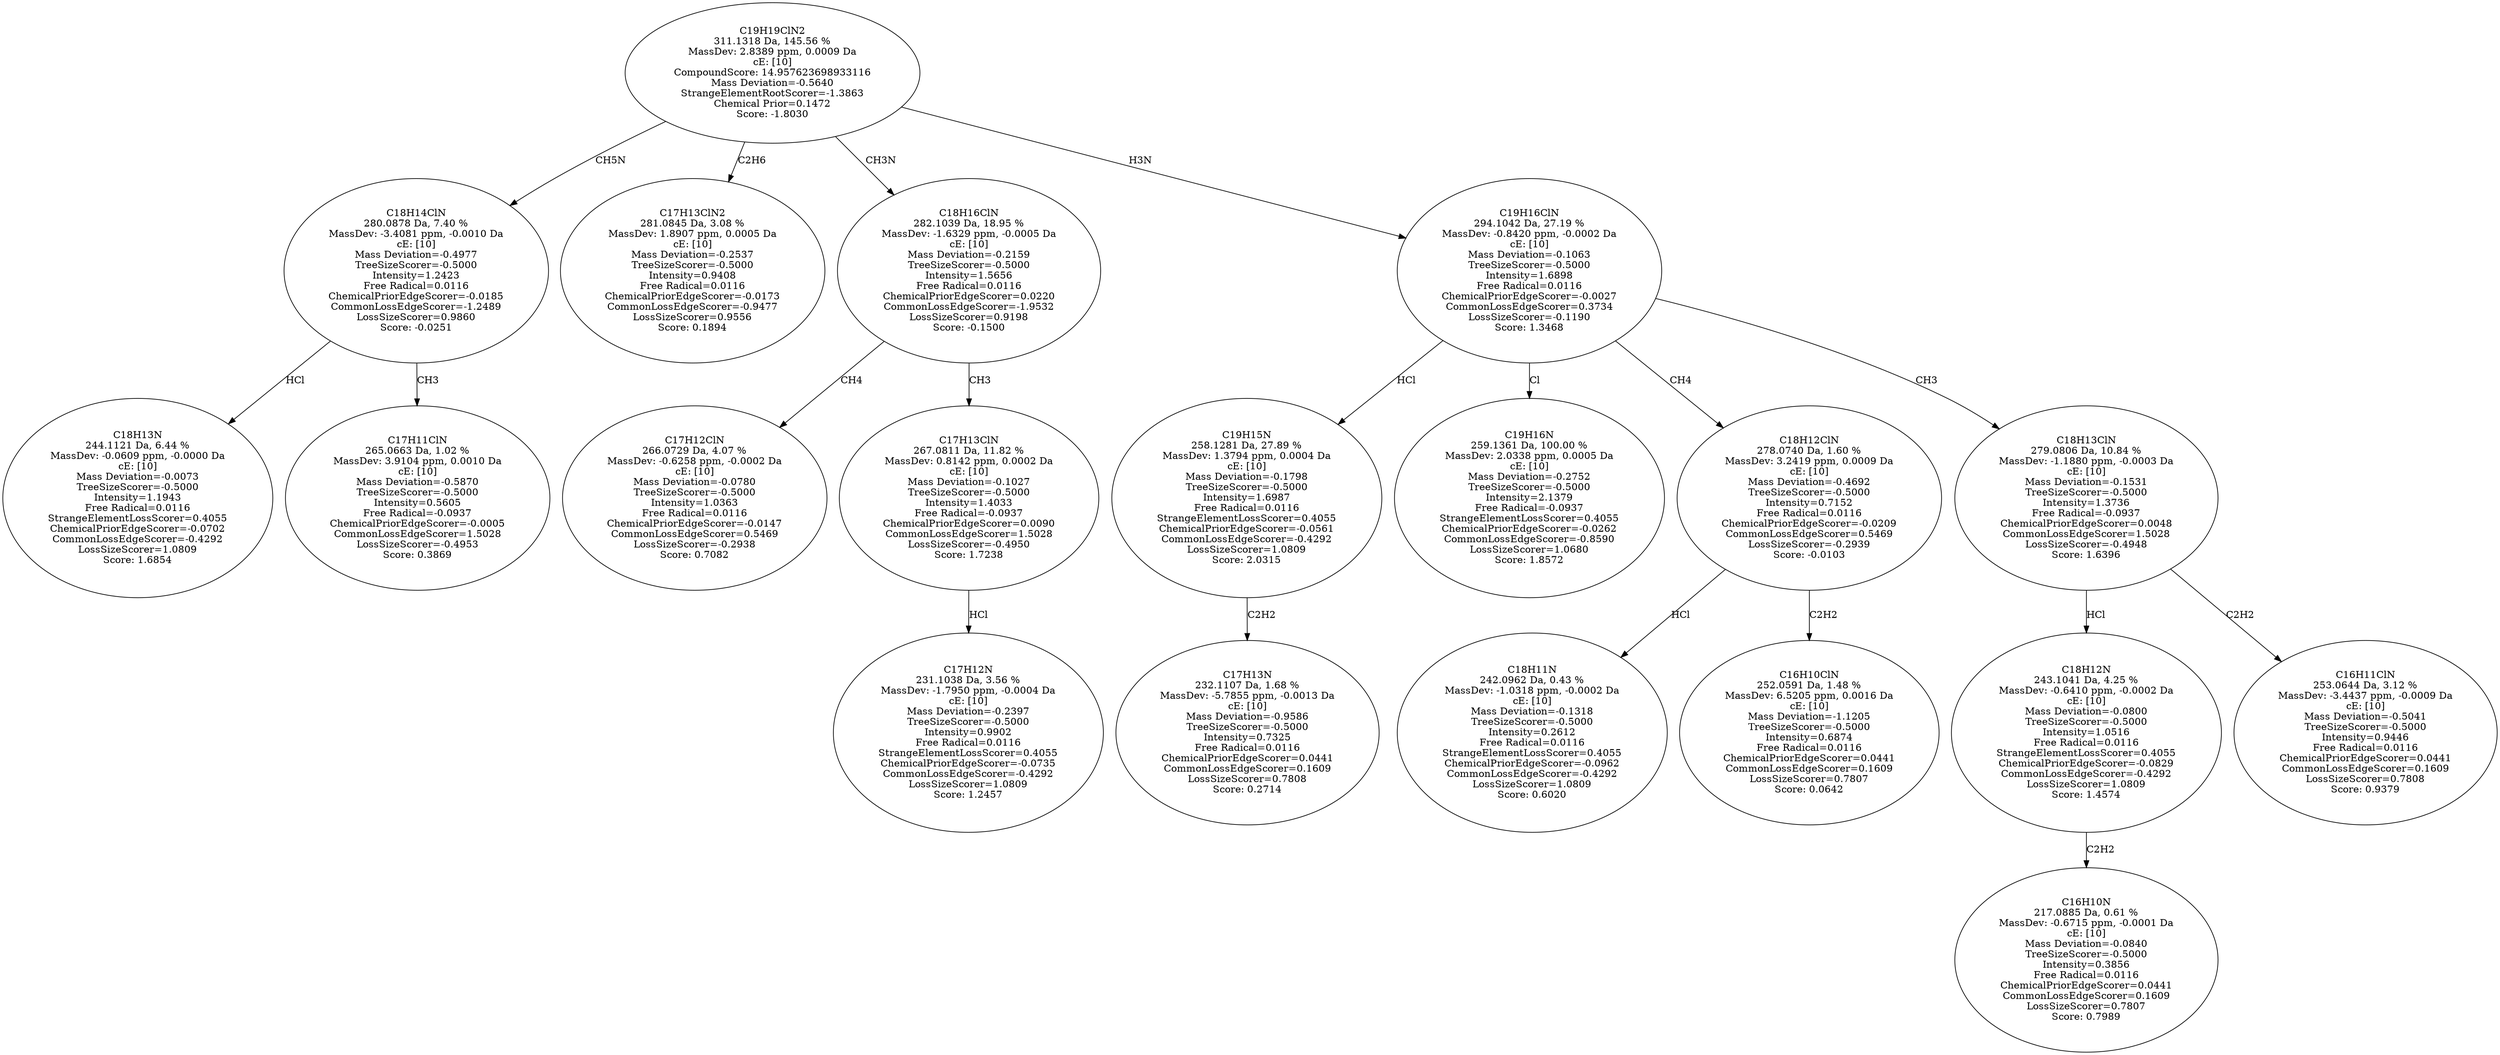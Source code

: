 strict digraph {
v1 [label="C18H13N\n244.1121 Da, 6.44 %\nMassDev: -0.0609 ppm, -0.0000 Da\ncE: [10]\nMass Deviation=-0.0073\nTreeSizeScorer=-0.5000\nIntensity=1.1943\nFree Radical=0.0116\nStrangeElementLossScorer=0.4055\nChemicalPriorEdgeScorer=-0.0702\nCommonLossEdgeScorer=-0.4292\nLossSizeScorer=1.0809\nScore: 1.6854"];
v2 [label="C17H11ClN\n265.0663 Da, 1.02 %\nMassDev: 3.9104 ppm, 0.0010 Da\ncE: [10]\nMass Deviation=-0.5870\nTreeSizeScorer=-0.5000\nIntensity=0.5605\nFree Radical=-0.0937\nChemicalPriorEdgeScorer=-0.0005\nCommonLossEdgeScorer=1.5028\nLossSizeScorer=-0.4953\nScore: 0.3869"];
v3 [label="C18H14ClN\n280.0878 Da, 7.40 %\nMassDev: -3.4081 ppm, -0.0010 Da\ncE: [10]\nMass Deviation=-0.4977\nTreeSizeScorer=-0.5000\nIntensity=1.2423\nFree Radical=0.0116\nChemicalPriorEdgeScorer=-0.0185\nCommonLossEdgeScorer=-1.2489\nLossSizeScorer=0.9860\nScore: -0.0251"];
v4 [label="C17H13ClN2\n281.0845 Da, 3.08 %\nMassDev: 1.8907 ppm, 0.0005 Da\ncE: [10]\nMass Deviation=-0.2537\nTreeSizeScorer=-0.5000\nIntensity=0.9408\nFree Radical=0.0116\nChemicalPriorEdgeScorer=-0.0173\nCommonLossEdgeScorer=-0.9477\nLossSizeScorer=0.9556\nScore: 0.1894"];
v5 [label="C17H12ClN\n266.0729 Da, 4.07 %\nMassDev: -0.6258 ppm, -0.0002 Da\ncE: [10]\nMass Deviation=-0.0780\nTreeSizeScorer=-0.5000\nIntensity=1.0363\nFree Radical=0.0116\nChemicalPriorEdgeScorer=-0.0147\nCommonLossEdgeScorer=0.5469\nLossSizeScorer=-0.2938\nScore: 0.7082"];
v6 [label="C17H12N\n231.1038 Da, 3.56 %\nMassDev: -1.7950 ppm, -0.0004 Da\ncE: [10]\nMass Deviation=-0.2397\nTreeSizeScorer=-0.5000\nIntensity=0.9902\nFree Radical=0.0116\nStrangeElementLossScorer=0.4055\nChemicalPriorEdgeScorer=-0.0735\nCommonLossEdgeScorer=-0.4292\nLossSizeScorer=1.0809\nScore: 1.2457"];
v7 [label="C17H13ClN\n267.0811 Da, 11.82 %\nMassDev: 0.8142 ppm, 0.0002 Da\ncE: [10]\nMass Deviation=-0.1027\nTreeSizeScorer=-0.5000\nIntensity=1.4033\nFree Radical=-0.0937\nChemicalPriorEdgeScorer=0.0090\nCommonLossEdgeScorer=1.5028\nLossSizeScorer=-0.4950\nScore: 1.7238"];
v8 [label="C18H16ClN\n282.1039 Da, 18.95 %\nMassDev: -1.6329 ppm, -0.0005 Da\ncE: [10]\nMass Deviation=-0.2159\nTreeSizeScorer=-0.5000\nIntensity=1.5656\nFree Radical=0.0116\nChemicalPriorEdgeScorer=0.0220\nCommonLossEdgeScorer=-1.9532\nLossSizeScorer=0.9198\nScore: -0.1500"];
v9 [label="C17H13N\n232.1107 Da, 1.68 %\nMassDev: -5.7855 ppm, -0.0013 Da\ncE: [10]\nMass Deviation=-0.9586\nTreeSizeScorer=-0.5000\nIntensity=0.7325\nFree Radical=0.0116\nChemicalPriorEdgeScorer=0.0441\nCommonLossEdgeScorer=0.1609\nLossSizeScorer=0.7808\nScore: 0.2714"];
v10 [label="C19H15N\n258.1281 Da, 27.89 %\nMassDev: 1.3794 ppm, 0.0004 Da\ncE: [10]\nMass Deviation=-0.1798\nTreeSizeScorer=-0.5000\nIntensity=1.6987\nFree Radical=0.0116\nStrangeElementLossScorer=0.4055\nChemicalPriorEdgeScorer=-0.0561\nCommonLossEdgeScorer=-0.4292\nLossSizeScorer=1.0809\nScore: 2.0315"];
v11 [label="C19H16N\n259.1361 Da, 100.00 %\nMassDev: 2.0338 ppm, 0.0005 Da\ncE: [10]\nMass Deviation=-0.2752\nTreeSizeScorer=-0.5000\nIntensity=2.1379\nFree Radical=-0.0937\nStrangeElementLossScorer=0.4055\nChemicalPriorEdgeScorer=-0.0262\nCommonLossEdgeScorer=-0.8590\nLossSizeScorer=1.0680\nScore: 1.8572"];
v12 [label="C18H11N\n242.0962 Da, 0.43 %\nMassDev: -1.0318 ppm, -0.0002 Da\ncE: [10]\nMass Deviation=-0.1318\nTreeSizeScorer=-0.5000\nIntensity=0.2612\nFree Radical=0.0116\nStrangeElementLossScorer=0.4055\nChemicalPriorEdgeScorer=-0.0962\nCommonLossEdgeScorer=-0.4292\nLossSizeScorer=1.0809\nScore: 0.6020"];
v13 [label="C16H10ClN\n252.0591 Da, 1.48 %\nMassDev: 6.5205 ppm, 0.0016 Da\ncE: [10]\nMass Deviation=-1.1205\nTreeSizeScorer=-0.5000\nIntensity=0.6874\nFree Radical=0.0116\nChemicalPriorEdgeScorer=0.0441\nCommonLossEdgeScorer=0.1609\nLossSizeScorer=0.7807\nScore: 0.0642"];
v14 [label="C18H12ClN\n278.0740 Da, 1.60 %\nMassDev: 3.2419 ppm, 0.0009 Da\ncE: [10]\nMass Deviation=-0.4692\nTreeSizeScorer=-0.5000\nIntensity=0.7152\nFree Radical=0.0116\nChemicalPriorEdgeScorer=-0.0209\nCommonLossEdgeScorer=0.5469\nLossSizeScorer=-0.2939\nScore: -0.0103"];
v15 [label="C16H10N\n217.0885 Da, 0.61 %\nMassDev: -0.6715 ppm, -0.0001 Da\ncE: [10]\nMass Deviation=-0.0840\nTreeSizeScorer=-0.5000\nIntensity=0.3856\nFree Radical=0.0116\nChemicalPriorEdgeScorer=0.0441\nCommonLossEdgeScorer=0.1609\nLossSizeScorer=0.7807\nScore: 0.7989"];
v16 [label="C18H12N\n243.1041 Da, 4.25 %\nMassDev: -0.6410 ppm, -0.0002 Da\ncE: [10]\nMass Deviation=-0.0800\nTreeSizeScorer=-0.5000\nIntensity=1.0516\nFree Radical=0.0116\nStrangeElementLossScorer=0.4055\nChemicalPriorEdgeScorer=-0.0829\nCommonLossEdgeScorer=-0.4292\nLossSizeScorer=1.0809\nScore: 1.4574"];
v17 [label="C16H11ClN\n253.0644 Da, 3.12 %\nMassDev: -3.4437 ppm, -0.0009 Da\ncE: [10]\nMass Deviation=-0.5041\nTreeSizeScorer=-0.5000\nIntensity=0.9446\nFree Radical=0.0116\nChemicalPriorEdgeScorer=0.0441\nCommonLossEdgeScorer=0.1609\nLossSizeScorer=0.7808\nScore: 0.9379"];
v18 [label="C18H13ClN\n279.0806 Da, 10.84 %\nMassDev: -1.1880 ppm, -0.0003 Da\ncE: [10]\nMass Deviation=-0.1531\nTreeSizeScorer=-0.5000\nIntensity=1.3736\nFree Radical=-0.0937\nChemicalPriorEdgeScorer=0.0048\nCommonLossEdgeScorer=1.5028\nLossSizeScorer=-0.4948\nScore: 1.6396"];
v19 [label="C19H16ClN\n294.1042 Da, 27.19 %\nMassDev: -0.8420 ppm, -0.0002 Da\ncE: [10]\nMass Deviation=-0.1063\nTreeSizeScorer=-0.5000\nIntensity=1.6898\nFree Radical=0.0116\nChemicalPriorEdgeScorer=-0.0027\nCommonLossEdgeScorer=0.3734\nLossSizeScorer=-0.1190\nScore: 1.3468"];
v20 [label="C19H19ClN2\n311.1318 Da, 145.56 %\nMassDev: 2.8389 ppm, 0.0009 Da\ncE: [10]\nCompoundScore: 14.957623698933116\nMass Deviation=-0.5640\nStrangeElementRootScorer=-1.3863\nChemical Prior=0.1472\nScore: -1.8030"];
v3 -> v1 [label="HCl"];
v3 -> v2 [label="CH3"];
v20 -> v3 [label="CH5N"];
v20 -> v4 [label="C2H6"];
v8 -> v5 [label="CH4"];
v7 -> v6 [label="HCl"];
v8 -> v7 [label="CH3"];
v20 -> v8 [label="CH3N"];
v10 -> v9 [label="C2H2"];
v19 -> v10 [label="HCl"];
v19 -> v11 [label="Cl"];
v14 -> v12 [label="HCl"];
v14 -> v13 [label="C2H2"];
v19 -> v14 [label="CH4"];
v16 -> v15 [label="C2H2"];
v18 -> v16 [label="HCl"];
v18 -> v17 [label="C2H2"];
v19 -> v18 [label="CH3"];
v20 -> v19 [label="H3N"];
}
